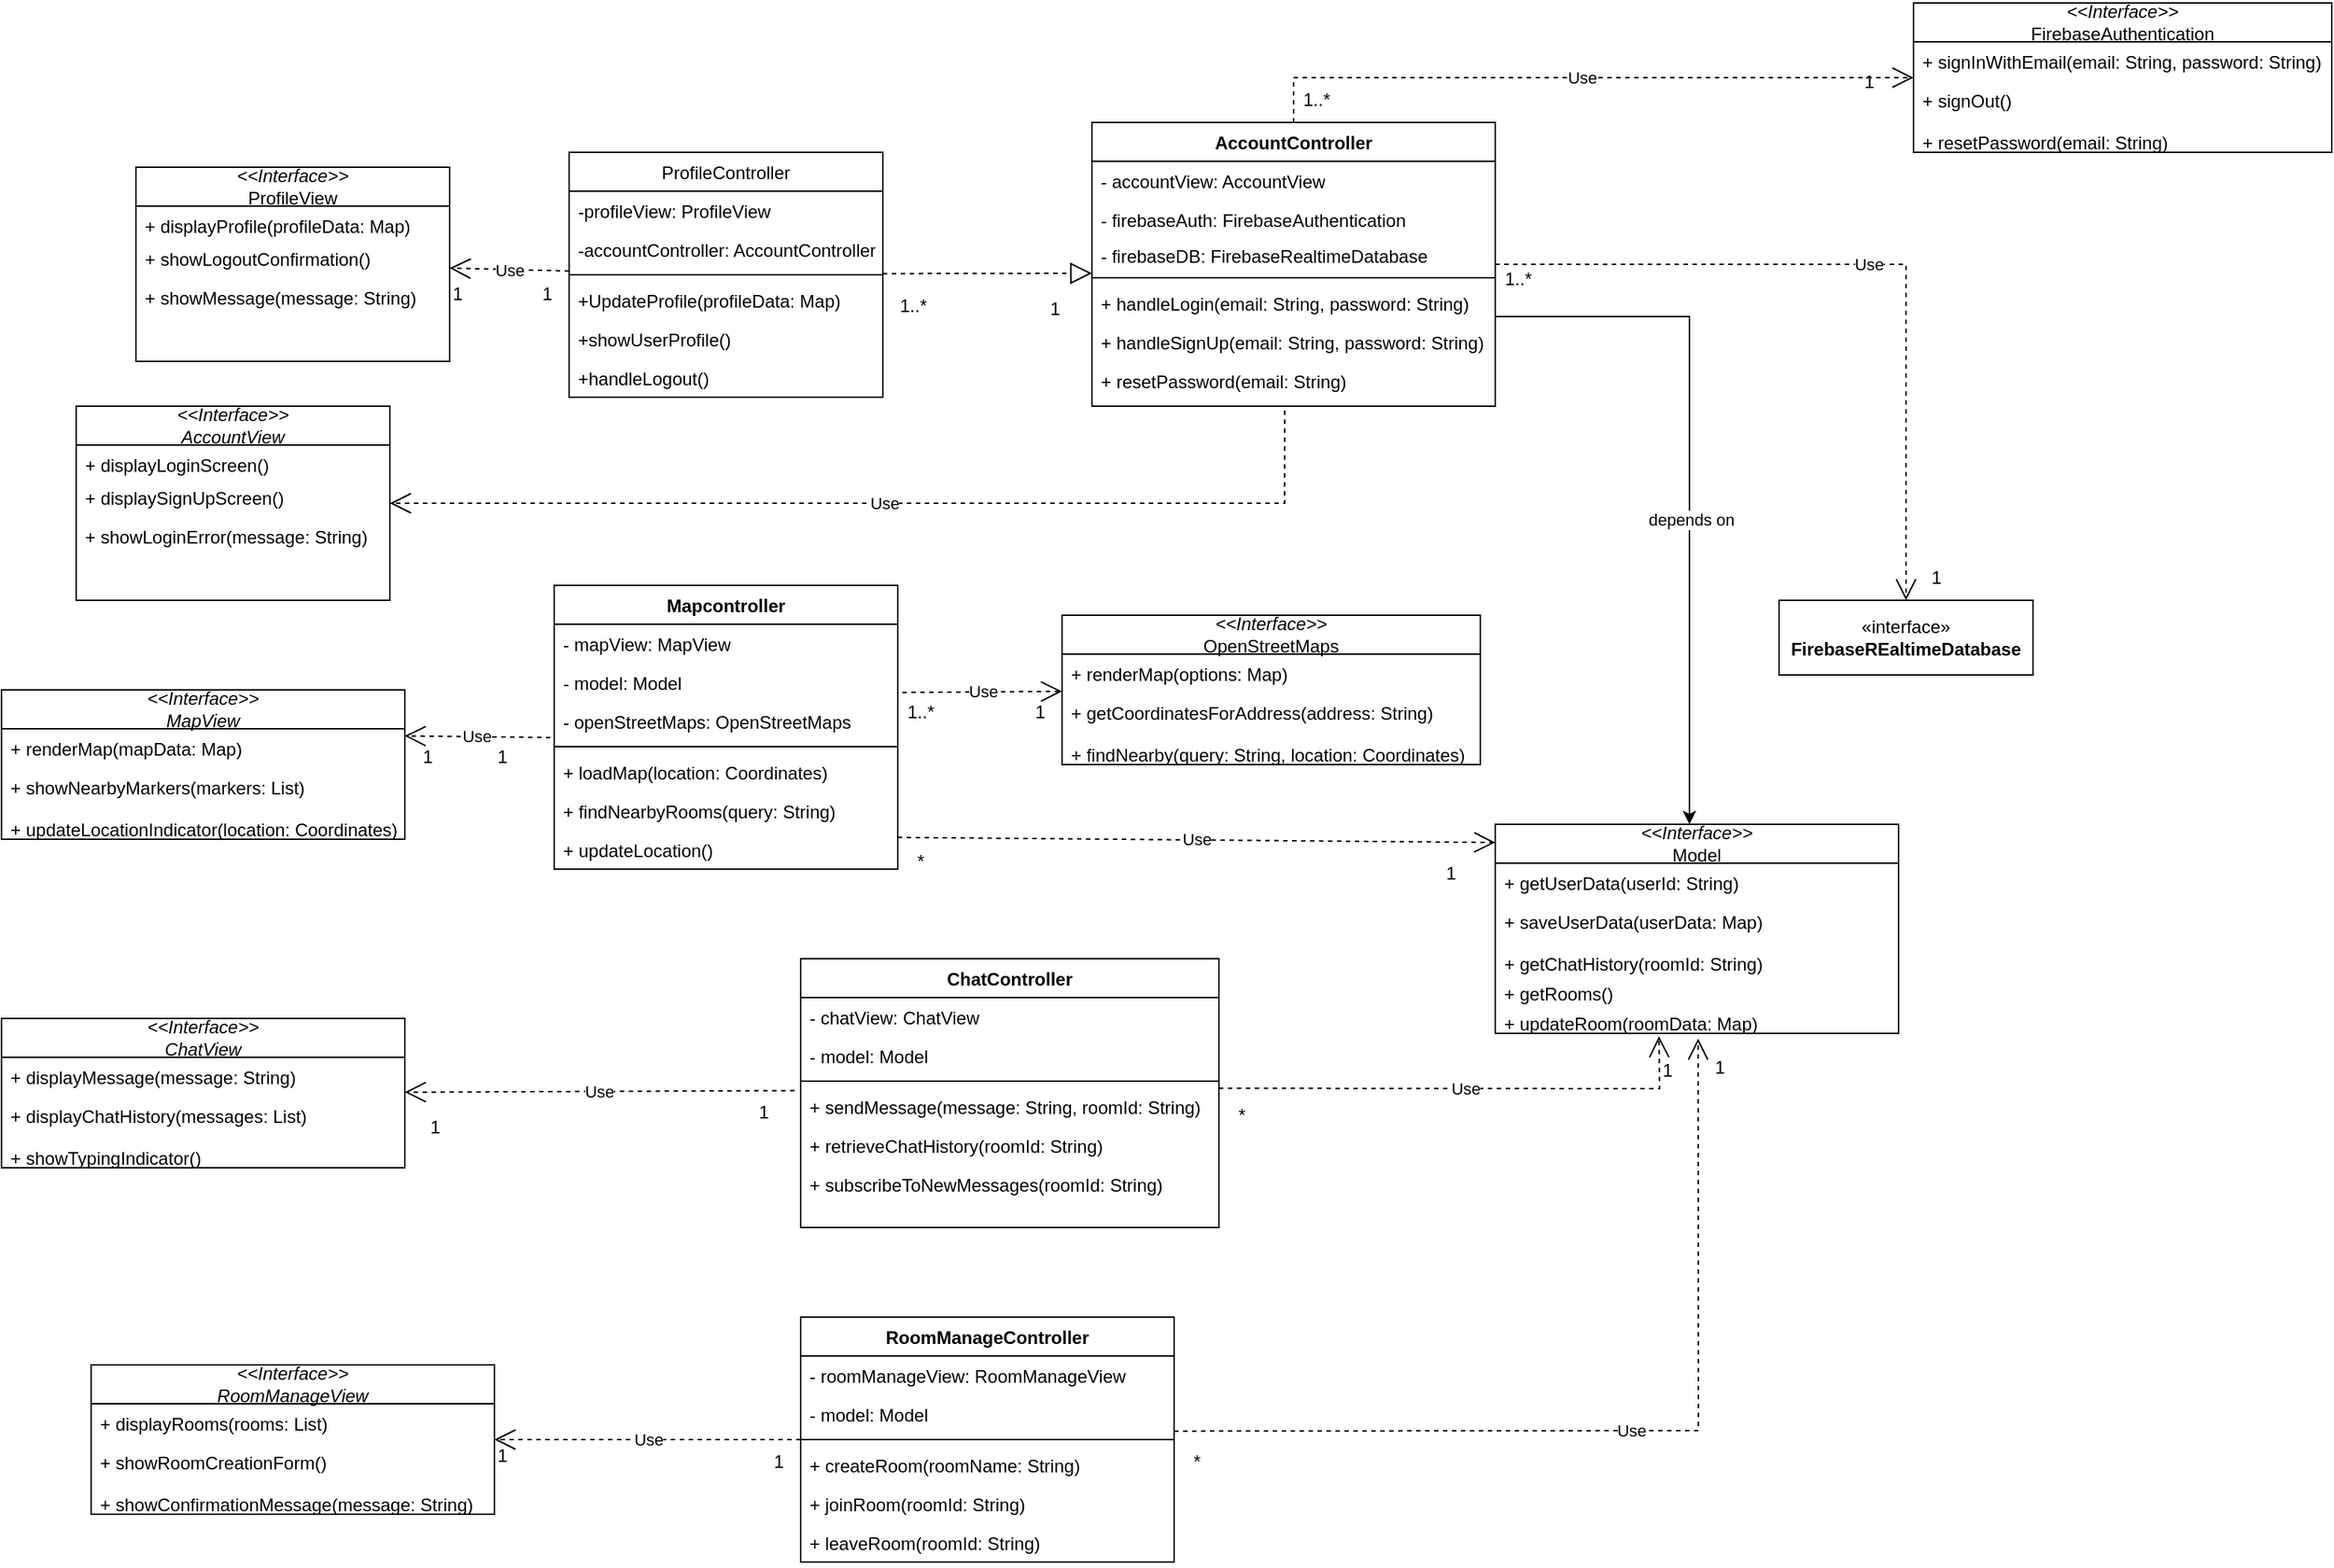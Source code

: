 <mxfile version="28.1.0">
  <diagram name="Page-1" id="uqC2h7wUhJgqs46FaHUE">
    <mxGraphModel dx="2024" dy="1824" grid="1" gridSize="10" guides="1" tooltips="1" connect="1" arrows="1" fold="1" page="1" pageScale="1" pageWidth="827" pageHeight="1169" math="0" shadow="0">
      <root>
        <mxCell id="0" />
        <mxCell id="1" parent="0" />
        <mxCell id="s6KFAtXswkaMFqpEXBId-40" style="edgeStyle=orthogonalEdgeStyle;rounded=0;orthogonalLoop=1;jettySize=auto;html=1;" parent="1" source="L-X6BHngRJ-MXSbDgt_t-15" target="L-X6BHngRJ-MXSbDgt_t-80" edge="1">
          <mxGeometry relative="1" as="geometry">
            <mxPoint x="640" y="105" as="sourcePoint" />
            <mxPoint x="1030" y="420" as="targetPoint" />
            <Array as="points">
              <mxPoint x="1050" y="110" />
            </Array>
          </mxGeometry>
        </mxCell>
        <mxCell id="s6KFAtXswkaMFqpEXBId-63" value="depends on" style="edgeLabel;html=1;align=center;verticalAlign=middle;resizable=0;points=[];" parent="s6KFAtXswkaMFqpEXBId-40" vertex="1" connectable="0">
          <mxGeometry x="0.132" y="1" relative="1" as="geometry">
            <mxPoint as="offset" />
          </mxGeometry>
        </mxCell>
        <mxCell id="s6KFAtXswkaMFqpEXBId-33" value="«interface»&lt;br&gt;&lt;b&gt;FirebaseREaltimeDatabase&lt;/b&gt;" style="html=1;whiteSpace=wrap;" parent="1" vertex="1">
          <mxGeometry x="1110" y="300" width="170" height="50" as="geometry" />
        </mxCell>
        <mxCell id="L-X6BHngRJ-MXSbDgt_t-7" value="&lt;span style=&quot;font-weight: 400;&quot;&gt;ProfileController&lt;/span&gt;" style="swimlane;fontStyle=1;align=center;verticalAlign=top;childLayout=stackLayout;horizontal=1;startSize=26;horizontalStack=0;resizeParent=1;resizeParentMax=0;resizeLast=0;collapsible=1;marginBottom=0;whiteSpace=wrap;html=1;" parent="1" vertex="1">
          <mxGeometry x="300" width="210" height="164" as="geometry">
            <mxRectangle x="230" y="50" width="130" height="30" as="alternateBounds" />
          </mxGeometry>
        </mxCell>
        <mxCell id="L-X6BHngRJ-MXSbDgt_t-8" value="-profileView: ProfileView" style="text;strokeColor=none;fillColor=none;align=left;verticalAlign=top;spacingLeft=4;spacingRight=4;overflow=hidden;rotatable=0;points=[[0,0.5],[1,0.5]];portConstraint=eastwest;whiteSpace=wrap;html=1;" parent="L-X6BHngRJ-MXSbDgt_t-7" vertex="1">
          <mxGeometry y="26" width="210" height="26" as="geometry" />
        </mxCell>
        <mxCell id="L-X6BHngRJ-MXSbDgt_t-12" value="-accountController: AccountController" style="text;strokeColor=none;fillColor=none;align=left;verticalAlign=top;spacingLeft=4;spacingRight=4;overflow=hidden;rotatable=0;points=[[0,0.5],[1,0.5]];portConstraint=eastwest;whiteSpace=wrap;html=1;" parent="L-X6BHngRJ-MXSbDgt_t-7" vertex="1">
          <mxGeometry y="52" width="210" height="26" as="geometry" />
        </mxCell>
        <mxCell id="L-X6BHngRJ-MXSbDgt_t-9" value="" style="line;strokeWidth=1;fillColor=none;align=left;verticalAlign=middle;spacingTop=-1;spacingLeft=3;spacingRight=3;rotatable=0;labelPosition=right;points=[];portConstraint=eastwest;strokeColor=inherit;" parent="L-X6BHngRJ-MXSbDgt_t-7" vertex="1">
          <mxGeometry y="78" width="210" height="8" as="geometry" />
        </mxCell>
        <mxCell id="L-X6BHngRJ-MXSbDgt_t-11" value="+UpdateProfile(profileData: Map)" style="text;strokeColor=none;fillColor=none;align=left;verticalAlign=top;spacingLeft=4;spacingRight=4;overflow=hidden;rotatable=0;points=[[0,0.5],[1,0.5]];portConstraint=eastwest;whiteSpace=wrap;html=1;" parent="L-X6BHngRJ-MXSbDgt_t-7" vertex="1">
          <mxGeometry y="86" width="210" height="26" as="geometry" />
        </mxCell>
        <mxCell id="L-X6BHngRJ-MXSbDgt_t-13" value="+showUserProfile()" style="text;strokeColor=none;fillColor=none;align=left;verticalAlign=top;spacingLeft=4;spacingRight=4;overflow=hidden;rotatable=0;points=[[0,0.5],[1,0.5]];portConstraint=eastwest;whiteSpace=wrap;html=1;" parent="L-X6BHngRJ-MXSbDgt_t-7" vertex="1">
          <mxGeometry y="112" width="210" height="26" as="geometry" />
        </mxCell>
        <mxCell id="L-X6BHngRJ-MXSbDgt_t-14" value="+handleLogout()" style="text;strokeColor=none;fillColor=none;align=left;verticalAlign=top;spacingLeft=4;spacingRight=4;overflow=hidden;rotatable=0;points=[[0,0.5],[1,0.5]];portConstraint=eastwest;whiteSpace=wrap;html=1;" parent="L-X6BHngRJ-MXSbDgt_t-7" vertex="1">
          <mxGeometry y="138" width="210" height="26" as="geometry" />
        </mxCell>
        <mxCell id="L-X6BHngRJ-MXSbDgt_t-15" value="AccountController" style="swimlane;fontStyle=1;align=center;verticalAlign=top;childLayout=stackLayout;horizontal=1;startSize=26;horizontalStack=0;resizeParent=1;resizeParentMax=0;resizeLast=0;collapsible=1;marginBottom=0;whiteSpace=wrap;html=1;" parent="1" vertex="1">
          <mxGeometry x="650" y="-20" width="270" height="190" as="geometry">
            <mxRectangle x="650" y="-20" width="140" height="30" as="alternateBounds" />
          </mxGeometry>
        </mxCell>
        <mxCell id="L-X6BHngRJ-MXSbDgt_t-16" value="&lt;span class=&quot;selected&quot;&gt;- accountView: AccountView&lt;/span&gt;" style="text;strokeColor=none;fillColor=none;align=left;verticalAlign=top;spacingLeft=4;spacingRight=4;overflow=hidden;rotatable=0;points=[[0,0.5],[1,0.5]];portConstraint=eastwest;whiteSpace=wrap;html=1;" parent="L-X6BHngRJ-MXSbDgt_t-15" vertex="1">
          <mxGeometry y="26" width="270" height="26" as="geometry" />
        </mxCell>
        <mxCell id="L-X6BHngRJ-MXSbDgt_t-20" value="&lt;span class=&quot;selected&quot;&gt;- firebaseAuth: FirebaseAuthentication&lt;/span&gt;" style="text;strokeColor=none;fillColor=none;align=left;verticalAlign=top;spacingLeft=4;spacingRight=4;overflow=hidden;rotatable=0;points=[[0,0.5],[1,0.5]];portConstraint=eastwest;whiteSpace=wrap;html=1;" parent="L-X6BHngRJ-MXSbDgt_t-15" vertex="1">
          <mxGeometry y="52" width="270" height="24" as="geometry" />
        </mxCell>
        <mxCell id="L-X6BHngRJ-MXSbDgt_t-21" value="&lt;span class=&quot;selected&quot;&gt;- firebaseDB: FirebaseRealtimeDatabase&lt;/span&gt;" style="text;strokeColor=none;fillColor=none;align=left;verticalAlign=top;spacingLeft=4;spacingRight=4;overflow=hidden;rotatable=0;points=[[0,0.5],[1,0.5]];portConstraint=eastwest;whiteSpace=wrap;html=1;" parent="L-X6BHngRJ-MXSbDgt_t-15" vertex="1">
          <mxGeometry y="76" width="270" height="24" as="geometry" />
        </mxCell>
        <mxCell id="L-X6BHngRJ-MXSbDgt_t-17" value="" style="line;strokeWidth=1;fillColor=none;align=left;verticalAlign=middle;spacingTop=-1;spacingLeft=3;spacingRight=3;rotatable=0;labelPosition=right;points=[];portConstraint=eastwest;strokeColor=inherit;" parent="L-X6BHngRJ-MXSbDgt_t-15" vertex="1">
          <mxGeometry y="100" width="270" height="8" as="geometry" />
        </mxCell>
        <mxCell id="L-X6BHngRJ-MXSbDgt_t-18" value="&lt;span class=&quot;selected&quot;&gt;+ handleLogin(email: String, password: String)&lt;/span&gt;" style="text;strokeColor=none;fillColor=none;align=left;verticalAlign=top;spacingLeft=4;spacingRight=4;overflow=hidden;rotatable=0;points=[[0,0.5],[1,0.5]];portConstraint=eastwest;whiteSpace=wrap;html=1;" parent="L-X6BHngRJ-MXSbDgt_t-15" vertex="1">
          <mxGeometry y="108" width="270" height="26" as="geometry" />
        </mxCell>
        <mxCell id="L-X6BHngRJ-MXSbDgt_t-22" value="&lt;span class=&quot;selected&quot;&gt;+ handleSignUp(email: String, password: String)&lt;/span&gt;" style="text;strokeColor=none;fillColor=none;align=left;verticalAlign=top;spacingLeft=4;spacingRight=4;overflow=hidden;rotatable=0;points=[[0,0.5],[1,0.5]];portConstraint=eastwest;whiteSpace=wrap;html=1;" parent="L-X6BHngRJ-MXSbDgt_t-15" vertex="1">
          <mxGeometry y="134" width="270" height="26" as="geometry" />
        </mxCell>
        <mxCell id="L-X6BHngRJ-MXSbDgt_t-23" value="+ resetPassword(email: String)" style="text;strokeColor=none;fillColor=none;align=left;verticalAlign=top;spacingLeft=4;spacingRight=4;overflow=hidden;rotatable=0;points=[[0,0.5],[1,0.5]];portConstraint=eastwest;whiteSpace=wrap;html=1;" parent="L-X6BHngRJ-MXSbDgt_t-15" vertex="1">
          <mxGeometry y="160" width="270" height="30" as="geometry" />
        </mxCell>
        <mxCell id="L-X6BHngRJ-MXSbDgt_t-24" value="Mapcontroller" style="swimlane;fontStyle=1;align=center;verticalAlign=top;childLayout=stackLayout;horizontal=1;startSize=26;horizontalStack=0;resizeParent=1;resizeParentMax=0;resizeLast=0;collapsible=1;marginBottom=0;whiteSpace=wrap;html=1;" parent="1" vertex="1">
          <mxGeometry x="290" y="290" width="230" height="190" as="geometry">
            <mxRectangle x="290" y="290" width="110" height="30" as="alternateBounds" />
          </mxGeometry>
        </mxCell>
        <mxCell id="L-X6BHngRJ-MXSbDgt_t-25" value="- mapView: MapView" style="text;strokeColor=none;fillColor=none;align=left;verticalAlign=top;spacingLeft=4;spacingRight=4;overflow=hidden;rotatable=0;points=[[0,0.5],[1,0.5]];portConstraint=eastwest;whiteSpace=wrap;html=1;" parent="L-X6BHngRJ-MXSbDgt_t-24" vertex="1">
          <mxGeometry y="26" width="230" height="26" as="geometry" />
        </mxCell>
        <mxCell id="L-X6BHngRJ-MXSbDgt_t-28" value="&lt;span class=&quot;selected&quot;&gt;- model: Model&lt;/span&gt;" style="text;strokeColor=none;fillColor=none;align=left;verticalAlign=top;spacingLeft=4;spacingRight=4;overflow=hidden;rotatable=0;points=[[0,0.5],[1,0.5]];portConstraint=eastwest;whiteSpace=wrap;html=1;" parent="L-X6BHngRJ-MXSbDgt_t-24" vertex="1">
          <mxGeometry y="52" width="230" height="26" as="geometry" />
        </mxCell>
        <mxCell id="L-X6BHngRJ-MXSbDgt_t-29" value="&lt;span class=&quot;selected&quot;&gt;- openStreetMaps: OpenStreetMaps&lt;/span&gt;" style="text;strokeColor=none;fillColor=none;align=left;verticalAlign=top;spacingLeft=4;spacingRight=4;overflow=hidden;rotatable=0;points=[[0,0.5],[1,0.5]];portConstraint=eastwest;whiteSpace=wrap;html=1;" parent="L-X6BHngRJ-MXSbDgt_t-24" vertex="1">
          <mxGeometry y="78" width="230" height="26" as="geometry" />
        </mxCell>
        <mxCell id="L-X6BHngRJ-MXSbDgt_t-26" value="" style="line;strokeWidth=1;fillColor=none;align=left;verticalAlign=middle;spacingTop=-1;spacingLeft=3;spacingRight=3;rotatable=0;labelPosition=right;points=[];portConstraint=eastwest;strokeColor=inherit;" parent="L-X6BHngRJ-MXSbDgt_t-24" vertex="1">
          <mxGeometry y="104" width="230" height="8" as="geometry" />
        </mxCell>
        <mxCell id="L-X6BHngRJ-MXSbDgt_t-27" value="&lt;span class=&quot;selected&quot;&gt;+ loadMap(location: Coordinates)&lt;/span&gt;" style="text;strokeColor=none;fillColor=none;align=left;verticalAlign=top;spacingLeft=4;spacingRight=4;overflow=hidden;rotatable=0;points=[[0,0.5],[1,0.5]];portConstraint=eastwest;whiteSpace=wrap;html=1;" parent="L-X6BHngRJ-MXSbDgt_t-24" vertex="1">
          <mxGeometry y="112" width="230" height="26" as="geometry" />
        </mxCell>
        <mxCell id="L-X6BHngRJ-MXSbDgt_t-30" value="&lt;span class=&quot;selected&quot;&gt;+ findNearbyRooms(query: String)&lt;/span&gt;" style="text;strokeColor=none;fillColor=none;align=left;verticalAlign=top;spacingLeft=4;spacingRight=4;overflow=hidden;rotatable=0;points=[[0,0.5],[1,0.5]];portConstraint=eastwest;whiteSpace=wrap;html=1;" parent="L-X6BHngRJ-MXSbDgt_t-24" vertex="1">
          <mxGeometry y="138" width="230" height="26" as="geometry" />
        </mxCell>
        <mxCell id="L-X6BHngRJ-MXSbDgt_t-31" value="&lt;span class=&quot;selected&quot;&gt;+ updateLocation()&lt;/span&gt;" style="text;strokeColor=none;fillColor=none;align=left;verticalAlign=top;spacingLeft=4;spacingRight=4;overflow=hidden;rotatable=0;points=[[0,0.5],[1,0.5]];portConstraint=eastwest;whiteSpace=wrap;html=1;" parent="L-X6BHngRJ-MXSbDgt_t-24" vertex="1">
          <mxGeometry y="164" width="230" height="26" as="geometry" />
        </mxCell>
        <mxCell id="L-X6BHngRJ-MXSbDgt_t-42" value="ChatController" style="swimlane;fontStyle=1;align=center;verticalAlign=top;childLayout=stackLayout;horizontal=1;startSize=26;horizontalStack=0;resizeParent=1;resizeParentMax=0;resizeLast=0;collapsible=1;marginBottom=0;whiteSpace=wrap;html=1;" parent="1" vertex="1">
          <mxGeometry x="455" y="540" width="280" height="180" as="geometry">
            <mxRectangle x="570" y="560" width="120" height="30" as="alternateBounds" />
          </mxGeometry>
        </mxCell>
        <mxCell id="L-X6BHngRJ-MXSbDgt_t-43" value="&lt;span class=&quot;selected&quot;&gt;- chatView: ChatView&lt;/span&gt;" style="text;strokeColor=none;fillColor=none;align=left;verticalAlign=top;spacingLeft=4;spacingRight=4;overflow=hidden;rotatable=0;points=[[0,0.5],[1,0.5]];portConstraint=eastwest;whiteSpace=wrap;html=1;" parent="L-X6BHngRJ-MXSbDgt_t-42" vertex="1">
          <mxGeometry y="26" width="280" height="26" as="geometry" />
        </mxCell>
        <mxCell id="L-X6BHngRJ-MXSbDgt_t-46" value="&lt;span class=&quot;selected&quot;&gt;- model: Model&lt;/span&gt;" style="text;strokeColor=none;fillColor=none;align=left;verticalAlign=top;spacingLeft=4;spacingRight=4;overflow=hidden;rotatable=0;points=[[0,0.5],[1,0.5]];portConstraint=eastwest;whiteSpace=wrap;html=1;" parent="L-X6BHngRJ-MXSbDgt_t-42" vertex="1">
          <mxGeometry y="52" width="280" height="26" as="geometry" />
        </mxCell>
        <mxCell id="L-X6BHngRJ-MXSbDgt_t-44" value="" style="line;strokeWidth=1;fillColor=none;align=left;verticalAlign=middle;spacingTop=-1;spacingLeft=3;spacingRight=3;rotatable=0;labelPosition=right;points=[];portConstraint=eastwest;strokeColor=inherit;" parent="L-X6BHngRJ-MXSbDgt_t-42" vertex="1">
          <mxGeometry y="78" width="280" height="8" as="geometry" />
        </mxCell>
        <mxCell id="L-X6BHngRJ-MXSbDgt_t-45" value="&lt;span class=&quot;selected&quot;&gt;+ sendMessage(message: String, roomId: String)&lt;/span&gt;" style="text;strokeColor=none;fillColor=none;align=left;verticalAlign=top;spacingLeft=4;spacingRight=4;overflow=hidden;rotatable=0;points=[[0,0.5],[1,0.5]];portConstraint=eastwest;whiteSpace=wrap;html=1;" parent="L-X6BHngRJ-MXSbDgt_t-42" vertex="1">
          <mxGeometry y="86" width="280" height="26" as="geometry" />
        </mxCell>
        <mxCell id="L-X6BHngRJ-MXSbDgt_t-47" value="&lt;span class=&quot;selected&quot;&gt;+ retrieveChatHistory(roomId: String)&lt;/span&gt;" style="text;strokeColor=none;fillColor=none;align=left;verticalAlign=top;spacingLeft=4;spacingRight=4;overflow=hidden;rotatable=0;points=[[0,0.5],[1,0.5]];portConstraint=eastwest;whiteSpace=wrap;html=1;" parent="L-X6BHngRJ-MXSbDgt_t-42" vertex="1">
          <mxGeometry y="112" width="280" height="26" as="geometry" />
        </mxCell>
        <mxCell id="L-X6BHngRJ-MXSbDgt_t-48" value="&lt;span class=&quot;selected&quot;&gt;+ subscribeToNewMessages(roomId: String)&lt;/span&gt;" style="text;strokeColor=none;fillColor=none;align=left;verticalAlign=top;spacingLeft=4;spacingRight=4;overflow=hidden;rotatable=0;points=[[0,0.5],[1,0.5]];portConstraint=eastwest;whiteSpace=wrap;html=1;" parent="L-X6BHngRJ-MXSbDgt_t-42" vertex="1">
          <mxGeometry y="138" width="280" height="42" as="geometry" />
        </mxCell>
        <mxCell id="L-X6BHngRJ-MXSbDgt_t-49" value="RoomManageController" style="swimlane;fontStyle=1;align=center;verticalAlign=top;childLayout=stackLayout;horizontal=1;startSize=26;horizontalStack=0;resizeParent=1;resizeParentMax=0;resizeLast=0;collapsible=1;marginBottom=0;whiteSpace=wrap;html=1;" parent="1" vertex="1">
          <mxGeometry x="455" y="780" width="250" height="164" as="geometry">
            <mxRectangle x="300" y="620" width="170" height="30" as="alternateBounds" />
          </mxGeometry>
        </mxCell>
        <mxCell id="L-X6BHngRJ-MXSbDgt_t-50" value="- roomManageView: RoomManageView" style="text;strokeColor=none;fillColor=none;align=left;verticalAlign=top;spacingLeft=4;spacingRight=4;overflow=hidden;rotatable=0;points=[[0,0.5],[1,0.5]];portConstraint=eastwest;whiteSpace=wrap;html=1;" parent="L-X6BHngRJ-MXSbDgt_t-49" vertex="1">
          <mxGeometry y="26" width="250" height="26" as="geometry" />
        </mxCell>
        <mxCell id="L-X6BHngRJ-MXSbDgt_t-53" value="&lt;span class=&quot;selected&quot;&gt;- model: Model&lt;/span&gt;" style="text;strokeColor=none;fillColor=none;align=left;verticalAlign=top;spacingLeft=4;spacingRight=4;overflow=hidden;rotatable=0;points=[[0,0.5],[1,0.5]];portConstraint=eastwest;whiteSpace=wrap;html=1;" parent="L-X6BHngRJ-MXSbDgt_t-49" vertex="1">
          <mxGeometry y="52" width="250" height="26" as="geometry" />
        </mxCell>
        <mxCell id="L-X6BHngRJ-MXSbDgt_t-51" value="" style="line;strokeWidth=1;fillColor=none;align=left;verticalAlign=middle;spacingTop=-1;spacingLeft=3;spacingRight=3;rotatable=0;labelPosition=right;points=[];portConstraint=eastwest;strokeColor=inherit;" parent="L-X6BHngRJ-MXSbDgt_t-49" vertex="1">
          <mxGeometry y="78" width="250" height="8" as="geometry" />
        </mxCell>
        <mxCell id="L-X6BHngRJ-MXSbDgt_t-52" value="&lt;span class=&quot;selected&quot;&gt;+ createRoom(roomName: String)&lt;/span&gt;" style="text;strokeColor=none;fillColor=none;align=left;verticalAlign=top;spacingLeft=4;spacingRight=4;overflow=hidden;rotatable=0;points=[[0,0.5],[1,0.5]];portConstraint=eastwest;whiteSpace=wrap;html=1;" parent="L-X6BHngRJ-MXSbDgt_t-49" vertex="1">
          <mxGeometry y="86" width="250" height="26" as="geometry" />
        </mxCell>
        <mxCell id="L-X6BHngRJ-MXSbDgt_t-54" value="&lt;span class=&quot;selected&quot;&gt;+ joinRoom(roomId: String)&lt;/span&gt;" style="text;strokeColor=none;fillColor=none;align=left;verticalAlign=top;spacingLeft=4;spacingRight=4;overflow=hidden;rotatable=0;points=[[0,0.5],[1,0.5]];portConstraint=eastwest;whiteSpace=wrap;html=1;" parent="L-X6BHngRJ-MXSbDgt_t-49" vertex="1">
          <mxGeometry y="112" width="250" height="26" as="geometry" />
        </mxCell>
        <mxCell id="L-X6BHngRJ-MXSbDgt_t-55" value="&lt;span class=&quot;selected&quot;&gt;+ leaveRoom(roomId: String)&lt;/span&gt;" style="text;strokeColor=none;fillColor=none;align=left;verticalAlign=top;spacingLeft=4;spacingRight=4;overflow=hidden;rotatable=0;points=[[0,0.5],[1,0.5]];portConstraint=eastwest;whiteSpace=wrap;html=1;" parent="L-X6BHngRJ-MXSbDgt_t-49" vertex="1">
          <mxGeometry y="138" width="250" height="26" as="geometry" />
        </mxCell>
        <mxCell id="L-X6BHngRJ-MXSbDgt_t-59" value="&lt;i&gt;&amp;lt;&amp;lt;Interface&amp;gt;&amp;gt;&lt;/i&gt;&lt;div&gt;ProfileView&lt;/div&gt;" style="swimlane;fontStyle=0;childLayout=stackLayout;horizontal=1;startSize=26;fillColor=none;horizontalStack=0;resizeParent=1;resizeParentMax=0;resizeLast=0;collapsible=1;marginBottom=0;whiteSpace=wrap;html=1;" parent="1" vertex="1">
          <mxGeometry x="10" y="10" width="210" height="130" as="geometry">
            <mxRectangle x="20" y="40" width="120" height="40" as="alternateBounds" />
          </mxGeometry>
        </mxCell>
        <mxCell id="L-X6BHngRJ-MXSbDgt_t-60" value="&lt;span class=&quot;selected&quot;&gt;+ displayProfile(profileData: Map)&lt;/span&gt;" style="text;strokeColor=none;fillColor=none;align=left;verticalAlign=top;spacingLeft=4;spacingRight=4;overflow=hidden;rotatable=0;points=[[0,0.5],[1,0.5]];portConstraint=eastwest;whiteSpace=wrap;html=1;" parent="L-X6BHngRJ-MXSbDgt_t-59" vertex="1">
          <mxGeometry y="26" width="210" height="22" as="geometry" />
        </mxCell>
        <mxCell id="L-X6BHngRJ-MXSbDgt_t-61" value="&lt;span class=&quot;selected&quot;&gt;+ showLogoutConfirmation()&lt;/span&gt;" style="text;strokeColor=none;fillColor=none;align=left;verticalAlign=top;spacingLeft=4;spacingRight=4;overflow=hidden;rotatable=0;points=[[0,0.5],[1,0.5]];portConstraint=eastwest;whiteSpace=wrap;html=1;" parent="L-X6BHngRJ-MXSbDgt_t-59" vertex="1">
          <mxGeometry y="48" width="210" height="26" as="geometry" />
        </mxCell>
        <mxCell id="L-X6BHngRJ-MXSbDgt_t-62" value="&lt;span class=&quot;selected&quot;&gt;+ showMessage(message: String)&lt;/span&gt;" style="text;strokeColor=none;fillColor=none;align=left;verticalAlign=top;spacingLeft=4;spacingRight=4;overflow=hidden;rotatable=0;points=[[0,0.5],[1,0.5]];portConstraint=eastwest;whiteSpace=wrap;html=1;" parent="L-X6BHngRJ-MXSbDgt_t-59" vertex="1">
          <mxGeometry y="74" width="210" height="56" as="geometry" />
        </mxCell>
        <mxCell id="L-X6BHngRJ-MXSbDgt_t-63" value="&lt;i&gt;&amp;lt;&amp;lt;Interface&amp;gt;&amp;gt;&lt;/i&gt;&lt;div&gt;&lt;i&gt;AccountView&lt;/i&gt;&lt;/div&gt;" style="swimlane;fontStyle=0;childLayout=stackLayout;horizontal=1;startSize=26;fillColor=none;horizontalStack=0;resizeParent=1;resizeParentMax=0;resizeLast=0;collapsible=1;marginBottom=0;whiteSpace=wrap;html=1;" parent="1" vertex="1">
          <mxGeometry x="-30" y="170" width="210" height="130" as="geometry">
            <mxRectangle x="20" y="220" width="120" height="40" as="alternateBounds" />
          </mxGeometry>
        </mxCell>
        <mxCell id="L-X6BHngRJ-MXSbDgt_t-64" value="+ displayLoginScreen()" style="text;strokeColor=none;fillColor=none;align=left;verticalAlign=top;spacingLeft=4;spacingRight=4;overflow=hidden;rotatable=0;points=[[0,0.5],[1,0.5]];portConstraint=eastwest;whiteSpace=wrap;html=1;" parent="L-X6BHngRJ-MXSbDgt_t-63" vertex="1">
          <mxGeometry y="26" width="210" height="22" as="geometry" />
        </mxCell>
        <mxCell id="L-X6BHngRJ-MXSbDgt_t-65" value="&lt;span class=&quot;selected&quot;&gt;+ displaySignUpScreen()&lt;/span&gt;" style="text;strokeColor=none;fillColor=none;align=left;verticalAlign=top;spacingLeft=4;spacingRight=4;overflow=hidden;rotatable=0;points=[[0,0.5],[1,0.5]];portConstraint=eastwest;whiteSpace=wrap;html=1;" parent="L-X6BHngRJ-MXSbDgt_t-63" vertex="1">
          <mxGeometry y="48" width="210" height="26" as="geometry" />
        </mxCell>
        <mxCell id="L-X6BHngRJ-MXSbDgt_t-66" value="&lt;span class=&quot;selected&quot;&gt;+ showLoginError(message: String)&lt;/span&gt;" style="text;strokeColor=none;fillColor=none;align=left;verticalAlign=top;spacingLeft=4;spacingRight=4;overflow=hidden;rotatable=0;points=[[0,0.5],[1,0.5]];portConstraint=eastwest;whiteSpace=wrap;html=1;" parent="L-X6BHngRJ-MXSbDgt_t-63" vertex="1">
          <mxGeometry y="74" width="210" height="56" as="geometry" />
        </mxCell>
        <mxCell id="L-X6BHngRJ-MXSbDgt_t-67" value="&lt;i&gt;&amp;lt;&amp;lt;Interface&amp;gt;&amp;gt;&lt;/i&gt;&lt;div&gt;&lt;i&gt;MapView&lt;/i&gt;&lt;/div&gt;" style="swimlane;fontStyle=0;childLayout=stackLayout;horizontal=1;startSize=26;fillColor=none;horizontalStack=0;resizeParent=1;resizeParentMax=0;resizeLast=0;collapsible=1;marginBottom=0;whiteSpace=wrap;html=1;" parent="1" vertex="1">
          <mxGeometry x="-80" y="360" width="270" height="100" as="geometry">
            <mxRectangle x="20" y="385" width="120" height="40" as="alternateBounds" />
          </mxGeometry>
        </mxCell>
        <mxCell id="L-X6BHngRJ-MXSbDgt_t-69" value="&lt;span class=&quot;selected&quot;&gt;+ renderMap(mapData: Map)&lt;/span&gt;" style="text;strokeColor=none;fillColor=none;align=left;verticalAlign=top;spacingLeft=4;spacingRight=4;overflow=hidden;rotatable=0;points=[[0,0.5],[1,0.5]];portConstraint=eastwest;whiteSpace=wrap;html=1;" parent="L-X6BHngRJ-MXSbDgt_t-67" vertex="1">
          <mxGeometry y="26" width="270" height="26" as="geometry" />
        </mxCell>
        <mxCell id="L-X6BHngRJ-MXSbDgt_t-70" value="&lt;span class=&quot;selected&quot;&gt;+ showNearbyMarkers(markers: List)&lt;/span&gt;" style="text;strokeColor=none;fillColor=none;align=left;verticalAlign=top;spacingLeft=4;spacingRight=4;overflow=hidden;rotatable=0;points=[[0,0.5],[1,0.5]];portConstraint=eastwest;whiteSpace=wrap;html=1;" parent="L-X6BHngRJ-MXSbDgt_t-67" vertex="1">
          <mxGeometry y="52" width="270" height="28" as="geometry" />
        </mxCell>
        <mxCell id="L-X6BHngRJ-MXSbDgt_t-71" value="&lt;span class=&quot;selected&quot;&gt;+ updateLocationIndicator(location: Coordinates)&lt;/span&gt;" style="text;strokeColor=none;fillColor=none;align=left;verticalAlign=top;spacingLeft=4;spacingRight=4;overflow=hidden;rotatable=0;points=[[0,0.5],[1,0.5]];portConstraint=eastwest;whiteSpace=wrap;html=1;" parent="L-X6BHngRJ-MXSbDgt_t-67" vertex="1">
          <mxGeometry y="80" width="270" height="20" as="geometry" />
        </mxCell>
        <mxCell id="L-X6BHngRJ-MXSbDgt_t-72" value="&lt;i&gt;&amp;lt;&amp;lt;Interface&amp;gt;&amp;gt;&lt;/i&gt;&lt;div&gt;&lt;i&gt;ChatView&lt;/i&gt;&lt;/div&gt;" style="swimlane;fontStyle=0;childLayout=stackLayout;horizontal=1;startSize=26;fillColor=none;horizontalStack=0;resizeParent=1;resizeParentMax=0;resizeLast=0;collapsible=1;marginBottom=0;whiteSpace=wrap;html=1;" parent="1" vertex="1">
          <mxGeometry x="-80" y="580" width="270" height="100" as="geometry">
            <mxRectangle y="560" width="120" height="40" as="alternateBounds" />
          </mxGeometry>
        </mxCell>
        <mxCell id="L-X6BHngRJ-MXSbDgt_t-73" value="&lt;span class=&quot;selected&quot;&gt;+ displayMessage(message: String)&lt;/span&gt;" style="text;strokeColor=none;fillColor=none;align=left;verticalAlign=top;spacingLeft=4;spacingRight=4;overflow=hidden;rotatable=0;points=[[0,0.5],[1,0.5]];portConstraint=eastwest;whiteSpace=wrap;html=1;" parent="L-X6BHngRJ-MXSbDgt_t-72" vertex="1">
          <mxGeometry y="26" width="270" height="26" as="geometry" />
        </mxCell>
        <mxCell id="L-X6BHngRJ-MXSbDgt_t-74" value="&lt;span class=&quot;selected&quot;&gt;+ displayChatHistory(messages: List)&lt;/span&gt;" style="text;strokeColor=none;fillColor=none;align=left;verticalAlign=top;spacingLeft=4;spacingRight=4;overflow=hidden;rotatable=0;points=[[0,0.5],[1,0.5]];portConstraint=eastwest;whiteSpace=wrap;html=1;" parent="L-X6BHngRJ-MXSbDgt_t-72" vertex="1">
          <mxGeometry y="52" width="270" height="28" as="geometry" />
        </mxCell>
        <mxCell id="L-X6BHngRJ-MXSbDgt_t-75" value="&lt;span class=&quot;selected&quot;&gt;+ showTypingIndicator()&lt;/span&gt;" style="text;strokeColor=none;fillColor=none;align=left;verticalAlign=top;spacingLeft=4;spacingRight=4;overflow=hidden;rotatable=0;points=[[0,0.5],[1,0.5]];portConstraint=eastwest;whiteSpace=wrap;html=1;" parent="L-X6BHngRJ-MXSbDgt_t-72" vertex="1">
          <mxGeometry y="80" width="270" height="20" as="geometry" />
        </mxCell>
        <mxCell id="L-X6BHngRJ-MXSbDgt_t-76" value="&lt;i&gt;&amp;lt;&amp;lt;Interface&amp;gt;&amp;gt;&lt;/i&gt;&lt;div&gt;&lt;i&gt;RoomManageView&lt;/i&gt;&lt;/div&gt;" style="swimlane;fontStyle=0;childLayout=stackLayout;horizontal=1;startSize=26;fillColor=none;horizontalStack=0;resizeParent=1;resizeParentMax=0;resizeLast=0;collapsible=1;marginBottom=0;whiteSpace=wrap;html=1;" parent="1" vertex="1">
          <mxGeometry x="-20" y="812" width="270" height="100" as="geometry">
            <mxRectangle x="10" y="680" width="120" height="40" as="alternateBounds" />
          </mxGeometry>
        </mxCell>
        <mxCell id="L-X6BHngRJ-MXSbDgt_t-77" value="&lt;span class=&quot;selected&quot;&gt;+ displayRooms(rooms: List)&lt;/span&gt;" style="text;strokeColor=none;fillColor=none;align=left;verticalAlign=top;spacingLeft=4;spacingRight=4;overflow=hidden;rotatable=0;points=[[0,0.5],[1,0.5]];portConstraint=eastwest;whiteSpace=wrap;html=1;" parent="L-X6BHngRJ-MXSbDgt_t-76" vertex="1">
          <mxGeometry y="26" width="270" height="26" as="geometry" />
        </mxCell>
        <mxCell id="L-X6BHngRJ-MXSbDgt_t-78" value="&lt;span class=&quot;selected&quot;&gt;+ showRoomCreationForm()&lt;/span&gt;" style="text;strokeColor=none;fillColor=none;align=left;verticalAlign=top;spacingLeft=4;spacingRight=4;overflow=hidden;rotatable=0;points=[[0,0.5],[1,0.5]];portConstraint=eastwest;whiteSpace=wrap;html=1;" parent="L-X6BHngRJ-MXSbDgt_t-76" vertex="1">
          <mxGeometry y="52" width="270" height="28" as="geometry" />
        </mxCell>
        <mxCell id="L-X6BHngRJ-MXSbDgt_t-79" value="&lt;span class=&quot;selected&quot;&gt;+ showConfirmationMessage(message: String)&lt;/span&gt;" style="text;strokeColor=none;fillColor=none;align=left;verticalAlign=top;spacingLeft=4;spacingRight=4;overflow=hidden;rotatable=0;points=[[0,0.5],[1,0.5]];portConstraint=eastwest;whiteSpace=wrap;html=1;" parent="L-X6BHngRJ-MXSbDgt_t-76" vertex="1">
          <mxGeometry y="80" width="270" height="20" as="geometry" />
        </mxCell>
        <mxCell id="L-X6BHngRJ-MXSbDgt_t-80" value="&lt;i&gt;&amp;lt;&amp;lt;Interface&amp;gt;&amp;gt;&lt;/i&gt;&lt;div&gt;Model&lt;/div&gt;" style="swimlane;fontStyle=0;childLayout=stackLayout;horizontal=1;startSize=26;fillColor=none;horizontalStack=0;resizeParent=1;resizeParentMax=0;resizeLast=0;collapsible=1;marginBottom=0;whiteSpace=wrap;html=1;" parent="1" vertex="1">
          <mxGeometry x="920" y="450" width="270" height="140" as="geometry">
            <mxRectangle x="900" y="420" width="120" height="40" as="alternateBounds" />
          </mxGeometry>
        </mxCell>
        <mxCell id="L-X6BHngRJ-MXSbDgt_t-81" value="&lt;span class=&quot;selected&quot;&gt;+ getUserData(userId: String)&lt;/span&gt;" style="text;strokeColor=none;fillColor=none;align=left;verticalAlign=top;spacingLeft=4;spacingRight=4;overflow=hidden;rotatable=0;points=[[0,0.5],[1,0.5]];portConstraint=eastwest;whiteSpace=wrap;html=1;" parent="L-X6BHngRJ-MXSbDgt_t-80" vertex="1">
          <mxGeometry y="26" width="270" height="26" as="geometry" />
        </mxCell>
        <mxCell id="L-X6BHngRJ-MXSbDgt_t-82" value="&lt;span class=&quot;selected&quot;&gt;+ saveUserData(userData: Map)&lt;/span&gt;" style="text;strokeColor=none;fillColor=none;align=left;verticalAlign=top;spacingLeft=4;spacingRight=4;overflow=hidden;rotatable=0;points=[[0,0.5],[1,0.5]];portConstraint=eastwest;whiteSpace=wrap;html=1;" parent="L-X6BHngRJ-MXSbDgt_t-80" vertex="1">
          <mxGeometry y="52" width="270" height="28" as="geometry" />
        </mxCell>
        <mxCell id="L-X6BHngRJ-MXSbDgt_t-83" value="&lt;span class=&quot;selected&quot;&gt;+ getChatHistory(roomId: String)&lt;/span&gt;" style="text;strokeColor=none;fillColor=none;align=left;verticalAlign=top;spacingLeft=4;spacingRight=4;overflow=hidden;rotatable=0;points=[[0,0.5],[1,0.5]];portConstraint=eastwest;whiteSpace=wrap;html=1;" parent="L-X6BHngRJ-MXSbDgt_t-80" vertex="1">
          <mxGeometry y="80" width="270" height="20" as="geometry" />
        </mxCell>
        <mxCell id="L-X6BHngRJ-MXSbDgt_t-84" value="&lt;span class=&quot;selected&quot;&gt;+ getRooms()&lt;/span&gt;" style="text;strokeColor=none;fillColor=none;align=left;verticalAlign=top;spacingLeft=4;spacingRight=4;overflow=hidden;rotatable=0;points=[[0,0.5],[1,0.5]];portConstraint=eastwest;whiteSpace=wrap;html=1;" parent="L-X6BHngRJ-MXSbDgt_t-80" vertex="1">
          <mxGeometry y="100" width="270" height="20" as="geometry" />
        </mxCell>
        <mxCell id="L-X6BHngRJ-MXSbDgt_t-85" value="&lt;span class=&quot;selected&quot;&gt;+ updateRoom(roomData: Map)&lt;/span&gt;" style="text;strokeColor=none;fillColor=none;align=left;verticalAlign=top;spacingLeft=4;spacingRight=4;overflow=hidden;rotatable=0;points=[[0,0.5],[1,0.5]];portConstraint=eastwest;whiteSpace=wrap;html=1;" parent="L-X6BHngRJ-MXSbDgt_t-80" vertex="1">
          <mxGeometry y="120" width="270" height="20" as="geometry" />
        </mxCell>
        <mxCell id="L-X6BHngRJ-MXSbDgt_t-86" value="&lt;i&gt;&amp;lt;&amp;lt;Interface&amp;gt;&amp;gt;&lt;/i&gt;&lt;div&gt;FirebaseAuthentication&lt;/div&gt;" style="swimlane;fontStyle=0;childLayout=stackLayout;horizontal=1;startSize=26;fillColor=none;horizontalStack=0;resizeParent=1;resizeParentMax=0;resizeLast=0;collapsible=1;marginBottom=0;whiteSpace=wrap;html=1;" parent="1" vertex="1">
          <mxGeometry x="1200" y="-100" width="280" height="100" as="geometry">
            <mxRectangle x="1170" y="-80" width="120" height="40" as="alternateBounds" />
          </mxGeometry>
        </mxCell>
        <mxCell id="L-X6BHngRJ-MXSbDgt_t-87" value="&lt;span class=&quot;selected&quot;&gt;+ signInWithEmail(email: String, password: String)&lt;/span&gt;" style="text;strokeColor=none;fillColor=none;align=left;verticalAlign=top;spacingLeft=4;spacingRight=4;overflow=hidden;rotatable=0;points=[[0,0.5],[1,0.5]];portConstraint=eastwest;whiteSpace=wrap;html=1;" parent="L-X6BHngRJ-MXSbDgt_t-86" vertex="1">
          <mxGeometry y="26" width="280" height="26" as="geometry" />
        </mxCell>
        <mxCell id="L-X6BHngRJ-MXSbDgt_t-88" value="&lt;span class=&quot;selected&quot;&gt;+ signOut()&lt;/span&gt;" style="text;strokeColor=none;fillColor=none;align=left;verticalAlign=top;spacingLeft=4;spacingRight=4;overflow=hidden;rotatable=0;points=[[0,0.5],[1,0.5]];portConstraint=eastwest;whiteSpace=wrap;html=1;" parent="L-X6BHngRJ-MXSbDgt_t-86" vertex="1">
          <mxGeometry y="52" width="280" height="28" as="geometry" />
        </mxCell>
        <mxCell id="L-X6BHngRJ-MXSbDgt_t-89" value="&lt;span class=&quot;selected&quot;&gt;+ resetPassword(email: String)&lt;/span&gt;" style="text;strokeColor=none;fillColor=none;align=left;verticalAlign=top;spacingLeft=4;spacingRight=4;overflow=hidden;rotatable=0;points=[[0,0.5],[1,0.5]];portConstraint=eastwest;whiteSpace=wrap;html=1;" parent="L-X6BHngRJ-MXSbDgt_t-86" vertex="1">
          <mxGeometry y="80" width="280" height="20" as="geometry" />
        </mxCell>
        <mxCell id="L-X6BHngRJ-MXSbDgt_t-92" value="&lt;i&gt;&amp;lt;&amp;lt;Interface&amp;gt;&amp;gt;&lt;/i&gt;&lt;div&gt;OpenStreetMaps&lt;/div&gt;" style="swimlane;fontStyle=0;childLayout=stackLayout;horizontal=1;startSize=26;fillColor=none;horizontalStack=0;resizeParent=1;resizeParentMax=0;resizeLast=0;collapsible=1;marginBottom=0;whiteSpace=wrap;html=1;" parent="1" vertex="1">
          <mxGeometry x="630" y="310" width="280" height="100" as="geometry">
            <mxRectangle x="630" y="310" width="120" height="40" as="alternateBounds" />
          </mxGeometry>
        </mxCell>
        <mxCell id="L-X6BHngRJ-MXSbDgt_t-93" value="&lt;span class=&quot;selected&quot;&gt;+ renderMap(options: Map)&lt;/span&gt;" style="text;strokeColor=none;fillColor=none;align=left;verticalAlign=top;spacingLeft=4;spacingRight=4;overflow=hidden;rotatable=0;points=[[0,0.5],[1,0.5]];portConstraint=eastwest;whiteSpace=wrap;html=1;" parent="L-X6BHngRJ-MXSbDgt_t-92" vertex="1">
          <mxGeometry y="26" width="280" height="26" as="geometry" />
        </mxCell>
        <mxCell id="L-X6BHngRJ-MXSbDgt_t-94" value="&lt;span class=&quot;selected&quot;&gt;+ getCoordinatesForAddress(address: String)&lt;/span&gt;" style="text;strokeColor=none;fillColor=none;align=left;verticalAlign=top;spacingLeft=4;spacingRight=4;overflow=hidden;rotatable=0;points=[[0,0.5],[1,0.5]];portConstraint=eastwest;whiteSpace=wrap;html=1;" parent="L-X6BHngRJ-MXSbDgt_t-92" vertex="1">
          <mxGeometry y="52" width="280" height="28" as="geometry" />
        </mxCell>
        <mxCell id="L-X6BHngRJ-MXSbDgt_t-95" value="&lt;span class=&quot;selected&quot;&gt;+ findNearby(query: String, location: Coordinates)&lt;/span&gt;" style="text;strokeColor=none;fillColor=none;align=left;verticalAlign=top;spacingLeft=4;spacingRight=4;overflow=hidden;rotatable=0;points=[[0,0.5],[1,0.5]];portConstraint=eastwest;whiteSpace=wrap;html=1;" parent="L-X6BHngRJ-MXSbDgt_t-92" vertex="1">
          <mxGeometry y="80" width="280" height="20" as="geometry" />
        </mxCell>
        <mxCell id="_Mt79U1lWhqighqn42hL-3" value="1" style="text;html=1;align=center;verticalAlign=middle;resizable=0;points=[];autosize=1;strokeColor=none;fillColor=none;" vertex="1" parent="1">
          <mxGeometry x="610" y="90" width="30" height="30" as="geometry" />
        </mxCell>
        <mxCell id="_Mt79U1lWhqighqn42hL-4" value="1" style="text;html=1;align=center;verticalAlign=middle;resizable=0;points=[];autosize=1;strokeColor=none;fillColor=none;" vertex="1" parent="1">
          <mxGeometry x="210" y="80" width="30" height="30" as="geometry" />
        </mxCell>
        <mxCell id="_Mt79U1lWhqighqn42hL-5" value="1" style="text;html=1;align=center;verticalAlign=middle;resizable=0;points=[];autosize=1;strokeColor=none;fillColor=none;" vertex="1" parent="1">
          <mxGeometry x="270" y="80" width="30" height="30" as="geometry" />
        </mxCell>
        <mxCell id="_Mt79U1lWhqighqn42hL-7" value="1" style="text;html=1;align=center;verticalAlign=middle;resizable=0;points=[];autosize=1;strokeColor=none;fillColor=none;" vertex="1" parent="1">
          <mxGeometry x="1020" y="600" width="30" height="30" as="geometry" />
        </mxCell>
        <mxCell id="_Mt79U1lWhqighqn42hL-8" value="*" style="text;html=1;align=center;verticalAlign=middle;resizable=0;points=[];autosize=1;strokeColor=none;fillColor=none;" vertex="1" parent="1">
          <mxGeometry x="735" y="630" width="30" height="30" as="geometry" />
        </mxCell>
        <mxCell id="_Mt79U1lWhqighqn42hL-9" value="1" style="text;html=1;align=center;verticalAlign=middle;resizable=0;points=[];autosize=1;strokeColor=none;fillColor=none;" vertex="1" parent="1">
          <mxGeometry x="1055" y="598" width="30" height="30" as="geometry" />
        </mxCell>
        <mxCell id="_Mt79U1lWhqighqn42hL-10" value="*" style="text;html=1;align=center;verticalAlign=middle;resizable=0;points=[];autosize=1;strokeColor=none;fillColor=none;" vertex="1" parent="1">
          <mxGeometry x="705" y="862" width="30" height="30" as="geometry" />
        </mxCell>
        <mxCell id="_Mt79U1lWhqighqn42hL-11" value="1..*" style="text;html=1;align=center;verticalAlign=middle;resizable=0;points=[];autosize=1;strokeColor=none;fillColor=none;" vertex="1" parent="1">
          <mxGeometry x="510" y="88" width="40" height="30" as="geometry" />
        </mxCell>
        <mxCell id="_Mt79U1lWhqighqn42hL-12" value="1" style="text;html=1;align=center;verticalAlign=middle;resizable=0;points=[];autosize=1;strokeColor=none;fillColor=none;" vertex="1" parent="1">
          <mxGeometry x="1155" y="-62" width="30" height="30" as="geometry" />
        </mxCell>
        <mxCell id="_Mt79U1lWhqighqn42hL-14" value="1" style="text;html=1;align=center;verticalAlign=middle;resizable=0;points=[];autosize=1;strokeColor=none;fillColor=none;" vertex="1" parent="1">
          <mxGeometry x="1200" y="270" width="30" height="30" as="geometry" />
        </mxCell>
        <mxCell id="_Mt79U1lWhqighqn42hL-15" value="1..*" style="text;html=1;align=center;verticalAlign=middle;resizable=0;points=[];autosize=1;strokeColor=none;fillColor=none;" vertex="1" parent="1">
          <mxGeometry x="915" y="70" width="40" height="30" as="geometry" />
        </mxCell>
        <mxCell id="_Mt79U1lWhqighqn42hL-16" value="1" style="text;html=1;align=center;verticalAlign=middle;resizable=0;points=[];autosize=1;strokeColor=none;fillColor=none;" vertex="1" parent="1">
          <mxGeometry x="190" y="390" width="30" height="30" as="geometry" />
        </mxCell>
        <mxCell id="_Mt79U1lWhqighqn42hL-17" value="1" style="text;html=1;align=center;verticalAlign=middle;resizable=0;points=[];autosize=1;strokeColor=none;fillColor=none;" vertex="1" parent="1">
          <mxGeometry x="240" y="390" width="30" height="30" as="geometry" />
        </mxCell>
        <mxCell id="_Mt79U1lWhqighqn42hL-18" value="1" style="text;html=1;align=center;verticalAlign=middle;resizable=0;points=[];autosize=1;strokeColor=none;fillColor=none;" vertex="1" parent="1">
          <mxGeometry x="600" y="360" width="30" height="30" as="geometry" />
        </mxCell>
        <mxCell id="_Mt79U1lWhqighqn42hL-19" value="1..*" style="text;html=1;align=center;verticalAlign=middle;resizable=0;points=[];autosize=1;strokeColor=none;fillColor=none;" vertex="1" parent="1">
          <mxGeometry x="515" y="360" width="40" height="30" as="geometry" />
        </mxCell>
        <mxCell id="_Mt79U1lWhqighqn42hL-20" value="1" style="text;html=1;align=center;verticalAlign=middle;resizable=0;points=[];autosize=1;strokeColor=none;fillColor=none;" vertex="1" parent="1">
          <mxGeometry x="195" y="638" width="30" height="30" as="geometry" />
        </mxCell>
        <mxCell id="_Mt79U1lWhqighqn42hL-21" value="1" style="text;html=1;align=center;verticalAlign=middle;resizable=0;points=[];autosize=1;strokeColor=none;fillColor=none;" vertex="1" parent="1">
          <mxGeometry x="415" y="628" width="30" height="30" as="geometry" />
        </mxCell>
        <mxCell id="_Mt79U1lWhqighqn42hL-22" value="1" style="text;html=1;align=center;verticalAlign=middle;resizable=0;points=[];autosize=1;strokeColor=none;fillColor=none;" vertex="1" parent="1">
          <mxGeometry x="240" y="858" width="30" height="30" as="geometry" />
        </mxCell>
        <mxCell id="_Mt79U1lWhqighqn42hL-23" value="1" style="text;html=1;align=center;verticalAlign=middle;resizable=0;points=[];autosize=1;strokeColor=none;fillColor=none;" vertex="1" parent="1">
          <mxGeometry x="425" y="862" width="30" height="30" as="geometry" />
        </mxCell>
        <mxCell id="_Mt79U1lWhqighqn42hL-24" value="1" style="text;html=1;align=center;verticalAlign=middle;resizable=0;points=[];autosize=1;strokeColor=none;fillColor=none;" vertex="1" parent="1">
          <mxGeometry x="875" y="468" width="30" height="30" as="geometry" />
        </mxCell>
        <mxCell id="_Mt79U1lWhqighqn42hL-26" value="*" style="text;html=1;align=center;verticalAlign=middle;resizable=0;points=[];autosize=1;strokeColor=none;fillColor=none;" vertex="1" parent="1">
          <mxGeometry x="520" y="460" width="30" height="30" as="geometry" />
        </mxCell>
        <mxCell id="_Mt79U1lWhqighqn42hL-29" value="1..*" style="text;html=1;align=center;verticalAlign=middle;resizable=0;points=[];autosize=1;strokeColor=none;fillColor=none;" vertex="1" parent="1">
          <mxGeometry x="780" y="-50" width="40" height="30" as="geometry" />
        </mxCell>
        <mxCell id="_Mt79U1lWhqighqn42hL-33" value="Use" style="endArrow=open;endSize=12;dashed=1;html=1;rounded=0;exitX=0.5;exitY=0;exitDx=0;exitDy=0;" edge="1" parent="1" source="L-X6BHngRJ-MXSbDgt_t-15" target="L-X6BHngRJ-MXSbDgt_t-86">
          <mxGeometry width="160" relative="1" as="geometry">
            <mxPoint x="785" y="-50" as="sourcePoint" />
            <mxPoint x="1010" y="-62" as="targetPoint" />
            <Array as="points">
              <mxPoint x="785" y="-50" />
            </Array>
          </mxGeometry>
        </mxCell>
        <mxCell id="_Mt79U1lWhqighqn42hL-34" value="Use" style="endArrow=open;endSize=12;dashed=1;html=1;rounded=0;" edge="1" parent="1" source="L-X6BHngRJ-MXSbDgt_t-15" target="s6KFAtXswkaMFqpEXBId-33">
          <mxGeometry width="160" relative="1" as="geometry">
            <mxPoint x="940" y="70" as="sourcePoint" />
            <mxPoint x="1220" y="70" as="targetPoint" />
            <Array as="points">
              <mxPoint x="1195" y="75" />
            </Array>
          </mxGeometry>
        </mxCell>
        <mxCell id="_Mt79U1lWhqighqn42hL-35" value="Use" style="endArrow=open;endSize=12;dashed=1;html=1;rounded=0;entryX=0;entryY=0.087;entryDx=0;entryDy=0;entryPerimeter=0;" edge="1" parent="1" target="L-X6BHngRJ-MXSbDgt_t-80">
          <mxGeometry width="160" relative="1" as="geometry">
            <mxPoint x="520" y="458.75" as="sourcePoint" />
            <mxPoint x="680" y="458.75" as="targetPoint" />
          </mxGeometry>
        </mxCell>
        <mxCell id="_Mt79U1lWhqighqn42hL-36" value="Use" style="endArrow=open;endSize=12;dashed=1;html=1;rounded=0;entryX=0.406;entryY=1.094;entryDx=0;entryDy=0;entryPerimeter=0;" edge="1" parent="1" target="L-X6BHngRJ-MXSbDgt_t-85">
          <mxGeometry width="160" relative="1" as="geometry">
            <mxPoint x="735" y="626.75" as="sourcePoint" />
            <mxPoint x="1028" y="590" as="targetPoint" />
            <Array as="points">
              <mxPoint x="1030" y="627" />
            </Array>
          </mxGeometry>
        </mxCell>
        <mxCell id="_Mt79U1lWhqighqn42hL-38" value="Use" style="endArrow=open;endSize=12;dashed=1;html=1;rounded=0;entryX=0.503;entryY=1.176;entryDx=0;entryDy=0;entryPerimeter=0;" edge="1" parent="1" target="L-X6BHngRJ-MXSbDgt_t-85">
          <mxGeometry width="160" relative="1" as="geometry">
            <mxPoint x="705" y="856.33" as="sourcePoint" />
            <mxPoint x="1080" y="856" as="targetPoint" />
            <Array as="points">
              <mxPoint x="1056" y="856" />
            </Array>
          </mxGeometry>
        </mxCell>
        <mxCell id="_Mt79U1lWhqighqn42hL-39" value="Use" style="endArrow=open;endSize=12;dashed=1;html=1;rounded=0;exitX=0.202;exitY=0.057;exitDx=0;exitDy=0;exitPerimeter=0;" edge="1" parent="1" source="_Mt79U1lWhqighqn42hL-19" target="L-X6BHngRJ-MXSbDgt_t-92">
          <mxGeometry width="160" relative="1" as="geometry">
            <mxPoint x="520" y="350" as="sourcePoint" />
            <mxPoint x="680" y="350" as="targetPoint" />
          </mxGeometry>
        </mxCell>
        <mxCell id="_Mt79U1lWhqighqn42hL-41" value="" style="endArrow=block;dashed=1;endFill=0;endSize=12;html=1;rounded=0;" edge="1" parent="1">
          <mxGeometry width="160" relative="1" as="geometry">
            <mxPoint x="510" y="81.23" as="sourcePoint" />
            <mxPoint x="650" y="81" as="targetPoint" />
          </mxGeometry>
        </mxCell>
        <mxCell id="_Mt79U1lWhqighqn42hL-42" value="Use" style="endArrow=open;endSize=12;dashed=1;html=1;rounded=0;" edge="1" parent="1" source="L-X6BHngRJ-MXSbDgt_t-7" target="L-X6BHngRJ-MXSbDgt_t-59">
          <mxGeometry width="160" relative="1" as="geometry">
            <mxPoint x="160" y="60" as="sourcePoint" />
            <mxPoint x="320" y="60" as="targetPoint" />
          </mxGeometry>
        </mxCell>
        <mxCell id="_Mt79U1lWhqighqn42hL-43" value="Use" style="endArrow=open;endSize=12;dashed=1;html=1;rounded=0;exitX=0.478;exitY=1.097;exitDx=0;exitDy=0;exitPerimeter=0;" edge="1" parent="1" source="L-X6BHngRJ-MXSbDgt_t-23" target="L-X6BHngRJ-MXSbDgt_t-63">
          <mxGeometry width="160" relative="1" as="geometry">
            <mxPoint x="320" y="220" as="sourcePoint" />
            <mxPoint x="480" y="220" as="targetPoint" />
            <Array as="points">
              <mxPoint x="779" y="235" />
            </Array>
          </mxGeometry>
        </mxCell>
        <mxCell id="_Mt79U1lWhqighqn42hL-44" value="Use" style="endArrow=open;endSize=12;dashed=1;html=1;rounded=0;entryX=-0.002;entryY=0.027;entryDx=0;entryDy=0;entryPerimeter=0;exitX=-0.011;exitY=0.918;exitDx=0;exitDy=0;exitPerimeter=0;" edge="1" parent="1" source="L-X6BHngRJ-MXSbDgt_t-29" target="_Mt79U1lWhqighqn42hL-16">
          <mxGeometry width="160" relative="1" as="geometry">
            <mxPoint x="140" y="374.17" as="sourcePoint" />
            <mxPoint x="300" y="374.17" as="targetPoint" />
          </mxGeometry>
        </mxCell>
        <mxCell id="_Mt79U1lWhqighqn42hL-45" value="Use" style="endArrow=open;endSize=12;dashed=1;html=1;rounded=0;exitX=1.196;exitY=0.01;exitDx=0;exitDy=0;exitPerimeter=0;" edge="1" parent="1" source="_Mt79U1lWhqighqn42hL-21" target="L-X6BHngRJ-MXSbDgt_t-72">
          <mxGeometry width="160" relative="1" as="geometry">
            <mxPoint x="240" y="640" as="sourcePoint" />
            <mxPoint x="194" y="630" as="targetPoint" />
          </mxGeometry>
        </mxCell>
        <mxCell id="_Mt79U1lWhqighqn42hL-46" value="Use" style="endArrow=open;endSize=12;dashed=1;html=1;rounded=0;" edge="1" parent="1" source="L-X6BHngRJ-MXSbDgt_t-49" target="L-X6BHngRJ-MXSbDgt_t-76">
          <mxGeometry width="160" relative="1" as="geometry">
            <mxPoint x="450" y="860" as="sourcePoint" />
            <mxPoint x="250" y="860" as="targetPoint" />
          </mxGeometry>
        </mxCell>
      </root>
    </mxGraphModel>
  </diagram>
</mxfile>

